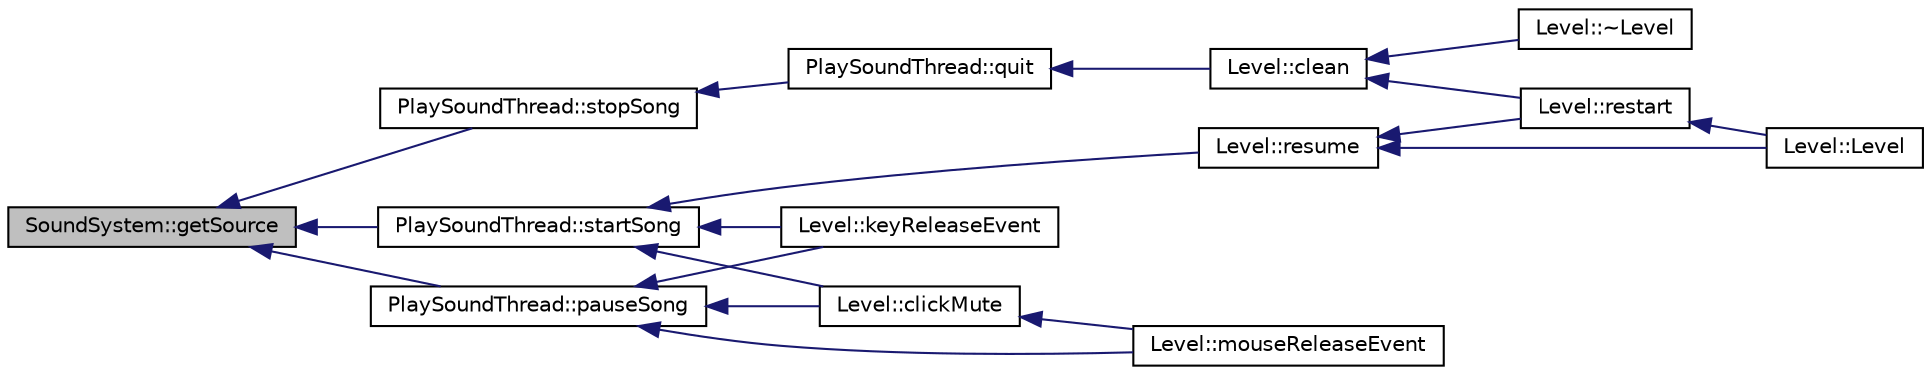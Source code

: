 digraph G
{
  edge [fontname="Helvetica",fontsize="10",labelfontname="Helvetica",labelfontsize="10"];
  node [fontname="Helvetica",fontsize="10",shape=record];
  rankdir="LR";
  Node1 [label="SoundSystem::getSource",height=0.2,width=0.4,color="black", fillcolor="grey75", style="filled" fontcolor="black"];
  Node1 -> Node2 [dir="back",color="midnightblue",fontsize="10",style="solid",fontname="Helvetica"];
  Node2 [label="PlaySoundThread::stopSong",height=0.2,width=0.4,color="black", fillcolor="white", style="filled",URL="$d4/de4/classPlaySoundThread.html#afce815d06b91392e7a4b899596b236bc"];
  Node2 -> Node3 [dir="back",color="midnightblue",fontsize="10",style="solid",fontname="Helvetica"];
  Node3 [label="PlaySoundThread::quit",height=0.2,width=0.4,color="black", fillcolor="white", style="filled",URL="$d4/de4/classPlaySoundThread.html#a7f6102dd83dba877d6b789c583ec16b3"];
  Node3 -> Node4 [dir="back",color="midnightblue",fontsize="10",style="solid",fontname="Helvetica"];
  Node4 [label="Level::clean",height=0.2,width=0.4,color="black", fillcolor="white", style="filled",URL="$d2/d9d/classLevel.html#ae0a26097977060d77093424cfd689ab7"];
  Node4 -> Node5 [dir="back",color="midnightblue",fontsize="10",style="solid",fontname="Helvetica"];
  Node5 [label="Level::restart",height=0.2,width=0.4,color="black", fillcolor="white", style="filled",URL="$d2/d9d/classLevel.html#ab18900b8195c469cc78c906216eb9eb0"];
  Node5 -> Node6 [dir="back",color="midnightblue",fontsize="10",style="solid",fontname="Helvetica"];
  Node6 [label="Level::Level",height=0.2,width=0.4,color="black", fillcolor="white", style="filled",URL="$d2/d9d/classLevel.html#aab4805fc7397cd5ab9d9852a1d403a0d"];
  Node4 -> Node7 [dir="back",color="midnightblue",fontsize="10",style="solid",fontname="Helvetica"];
  Node7 [label="Level::~Level",height=0.2,width=0.4,color="black", fillcolor="white", style="filled",URL="$d2/d9d/classLevel.html#a249eac1e8f19ff44134efa5e986feaca"];
  Node1 -> Node8 [dir="back",color="midnightblue",fontsize="10",style="solid",fontname="Helvetica"];
  Node8 [label="PlaySoundThread::pauseSong",height=0.2,width=0.4,color="black", fillcolor="white", style="filled",URL="$d4/de4/classPlaySoundThread.html#a51262722f29bba61547546072ddc9e62"];
  Node8 -> Node9 [dir="back",color="midnightblue",fontsize="10",style="solid",fontname="Helvetica"];
  Node9 [label="Level::keyReleaseEvent",height=0.2,width=0.4,color="black", fillcolor="white", style="filled",URL="$d2/d9d/classLevel.html#a79415fdd98840cba4c054f59855f8367"];
  Node8 -> Node10 [dir="back",color="midnightblue",fontsize="10",style="solid",fontname="Helvetica"];
  Node10 [label="Level::mouseReleaseEvent",height=0.2,width=0.4,color="black", fillcolor="white", style="filled",URL="$d2/d9d/classLevel.html#a77722ba24f938b7a0707f755e635a8f6"];
  Node8 -> Node11 [dir="back",color="midnightblue",fontsize="10",style="solid",fontname="Helvetica"];
  Node11 [label="Level::clickMute",height=0.2,width=0.4,color="black", fillcolor="white", style="filled",URL="$d2/d9d/classLevel.html#a84c4c5ebbc7754748fac0f9a78fa28e0"];
  Node11 -> Node10 [dir="back",color="midnightblue",fontsize="10",style="solid",fontname="Helvetica"];
  Node1 -> Node12 [dir="back",color="midnightblue",fontsize="10",style="solid",fontname="Helvetica"];
  Node12 [label="PlaySoundThread::startSong",height=0.2,width=0.4,color="black", fillcolor="white", style="filled",URL="$d4/de4/classPlaySoundThread.html#a19182f3262b915dc091cebc292fca60f"];
  Node12 -> Node9 [dir="back",color="midnightblue",fontsize="10",style="solid",fontname="Helvetica"];
  Node12 -> Node11 [dir="back",color="midnightblue",fontsize="10",style="solid",fontname="Helvetica"];
  Node12 -> Node13 [dir="back",color="midnightblue",fontsize="10",style="solid",fontname="Helvetica"];
  Node13 [label="Level::resume",height=0.2,width=0.4,color="black", fillcolor="white", style="filled",URL="$d2/d9d/classLevel.html#a3faa288916e3c24d6b94efaf059e0b20"];
  Node13 -> Node6 [dir="back",color="midnightblue",fontsize="10",style="solid",fontname="Helvetica"];
  Node13 -> Node5 [dir="back",color="midnightblue",fontsize="10",style="solid",fontname="Helvetica"];
}
